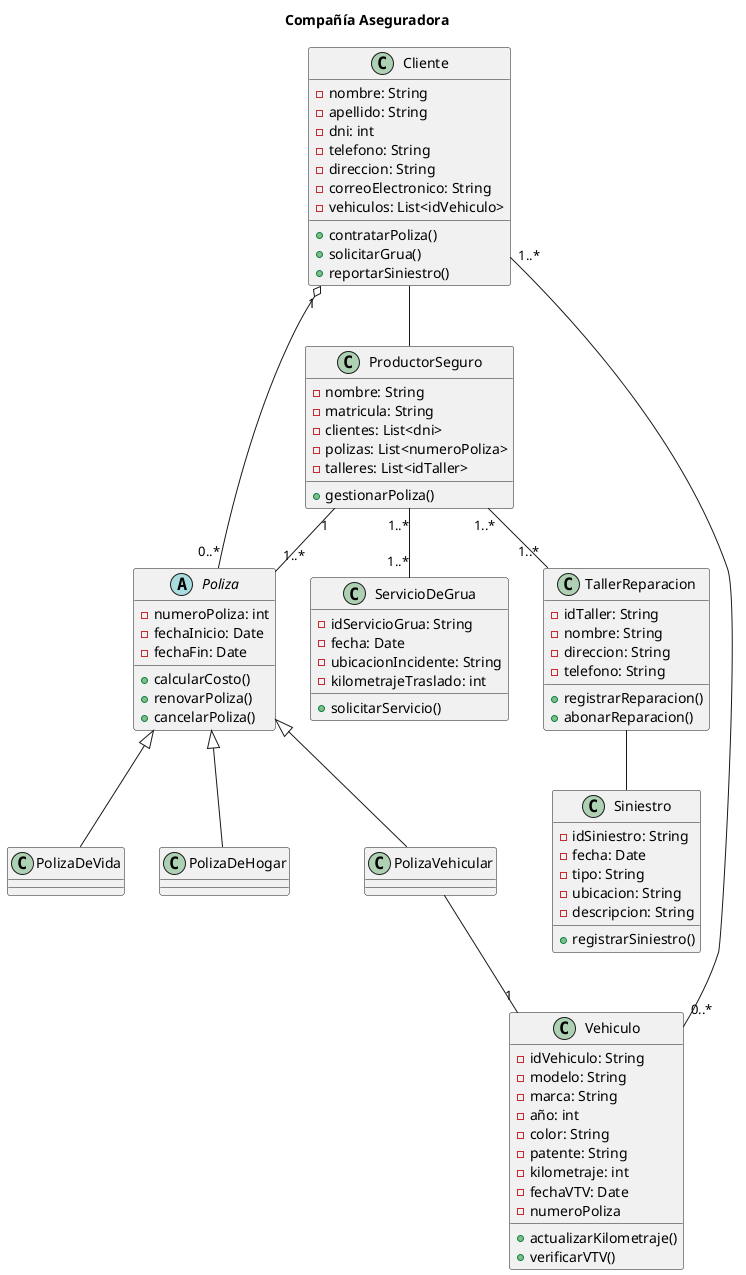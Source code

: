 @startuml

title Compañía Aseguradora

abstract class Poliza {
  - numeroPoliza: int
  - fechaInicio: Date
  - fechaFin: Date
  + calcularCosto()
  + renovarPoliza()
  + cancelarPoliza()
}

class Cliente {
  - nombre: String
  - apellido: String
  - dni: int
  - telefono: String
  - direccion: String
  - correoElectronico: String
  - vehiculos: List<idVehiculo>

  + contratarPoliza()
  + solicitarGrua()
  + reportarSiniestro()
}

class ProductorSeguro {
  - nombre: String
  - matricula: String
  - clientes: List<dni>
  - polizas: List<numeroPoliza>
  - talleres: List<idTaller>

  + gestionarPoliza()
}

class Vehiculo {
  - idVehiculo: String
  - modelo: String
  - marca: String
  - año: int
  - color: String
  - patente: String
  - kilometraje: int
  - fechaVTV: Date
  - numeroPoliza

  + actualizarKilometraje()
  + verificarVTV()
}

class ServicioDeGrua {
  - idServicioGrua: String
  - fecha: Date
  - ubicacionIncidente: String
  - kilometrajeTraslado: int
  + solicitarServicio()
}

class TallerReparacion {
  - idTaller: String
  - nombre: String
  - direccion: String
  - telefono: String

  + registrarReparacion()
  + abonarReparacion()
}

class Siniestro {
  - idSiniestro: String
  - fecha: Date
  - tipo: String
  - ubicacion: String
  - descripcion: String

  + registrarSiniestro()
}

Cliente "1..*" -- "0..*" Vehiculo
Cliente -- ProductorSeguro
Cliente "1" o-- "0..*" Poliza

Poliza <|-- PolizaDeVida
Poliza <|-- PolizaDeHogar
Poliza <|-- PolizaVehicular

PolizaVehicular -- "1" Vehiculo

ProductorSeguro "1" -- "1..*" Poliza
ProductorSeguro "1..*" -- "1..*" ServicioDeGrua
ProductorSeguro "1..*" -- "1..*" TallerReparacion

TallerReparacion -- Siniestro

@enduml
